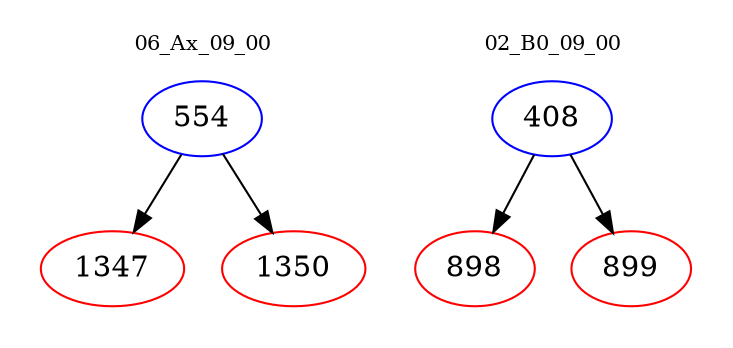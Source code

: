 digraph{
subgraph cluster_0 {
color = white
label = "06_Ax_09_00";
fontsize=10;
T0_554 [label="554", color="blue"]
T0_554 -> T0_1347 [color="black"]
T0_1347 [label="1347", color="red"]
T0_554 -> T0_1350 [color="black"]
T0_1350 [label="1350", color="red"]
}
subgraph cluster_1 {
color = white
label = "02_B0_09_00";
fontsize=10;
T1_408 [label="408", color="blue"]
T1_408 -> T1_898 [color="black"]
T1_898 [label="898", color="red"]
T1_408 -> T1_899 [color="black"]
T1_899 [label="899", color="red"]
}
}
